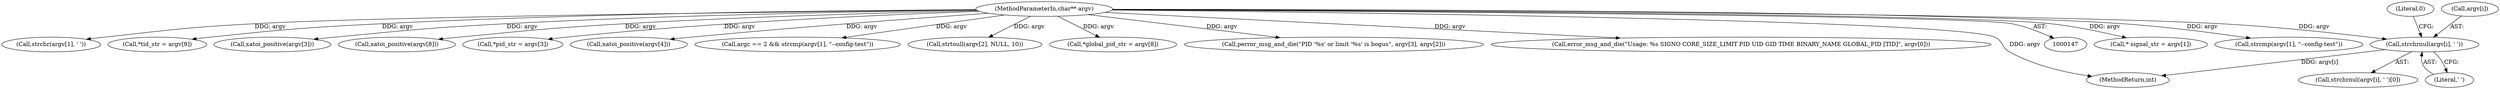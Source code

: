 digraph "0_abrt_3c1b60cfa62d39e5fff5a53a5bc53dae189e740e@pointer" {
"1000330" [label="(Call,strchrnul(argv[i], ' '))"];
"1000149" [label="(MethodParameterIn,char** argv)"];
"1000334" [label="(Literal,' ')"];
"1000335" [label="(Literal,0)"];
"1000341" [label="(Call,* signal_str = argv[1])"];
"1000291" [label="(Call,strcmp(argv[1], \"--config-test\"))"];
"1000149" [label="(MethodParameterIn,char** argv)"];
"1000311" [label="(Call,strchr(argv[1], ' '))"];
"1000447" [label="(Call,*tid_str = argv[9])"];
"1000387" [label="(Call,xatoi_positive(argv[3]))"];
"1000437" [label="(Call,xatoi_positive(argv[8]))"];
"1000379" [label="(Call,*pid_str = argv[3])"];
"1000394" [label="(Call,xatoi_positive(argv[4]))"];
"1000287" [label="(Call,argc == 2 && strcmp(argv[1], \"--config-test\"))"];
"1000354" [label="(Call,strtoull(argv[2], NULL, 10))"];
"1000429" [label="(Call,*global_pid_str = argv[8])"];
"1000329" [label="(Call,strchrnul(argv[i], ' ')[0])"];
"1000330" [label="(Call,strchrnul(argv[i], ' '))"];
"1000405" [label="(Call,perror_msg_and_die(\"PID '%s' or limit '%s' is bogus\", argv[3], argv[2]))"];
"1000331" [label="(Call,argv[i])"];
"1000305" [label="(Call,error_msg_and_die(\"Usage: %s SIGNO CORE_SIZE_LIMIT PID UID GID TIME BINARY_NAME GLOBAL_PID [TID]\", argv[0]))"];
"1001445" [label="(MethodReturn,int)"];
"1000330" -> "1000329"  [label="AST: "];
"1000330" -> "1000334"  [label="CFG: "];
"1000331" -> "1000330"  [label="AST: "];
"1000334" -> "1000330"  [label="AST: "];
"1000335" -> "1000330"  [label="CFG: "];
"1000330" -> "1001445"  [label="DDG: argv[i]"];
"1000149" -> "1000330"  [label="DDG: argv"];
"1000149" -> "1000147"  [label="AST: "];
"1000149" -> "1001445"  [label="DDG: argv"];
"1000149" -> "1000287"  [label="DDG: argv"];
"1000149" -> "1000291"  [label="DDG: argv"];
"1000149" -> "1000305"  [label="DDG: argv"];
"1000149" -> "1000311"  [label="DDG: argv"];
"1000149" -> "1000341"  [label="DDG: argv"];
"1000149" -> "1000354"  [label="DDG: argv"];
"1000149" -> "1000379"  [label="DDG: argv"];
"1000149" -> "1000387"  [label="DDG: argv"];
"1000149" -> "1000394"  [label="DDG: argv"];
"1000149" -> "1000405"  [label="DDG: argv"];
"1000149" -> "1000429"  [label="DDG: argv"];
"1000149" -> "1000437"  [label="DDG: argv"];
"1000149" -> "1000447"  [label="DDG: argv"];
}
